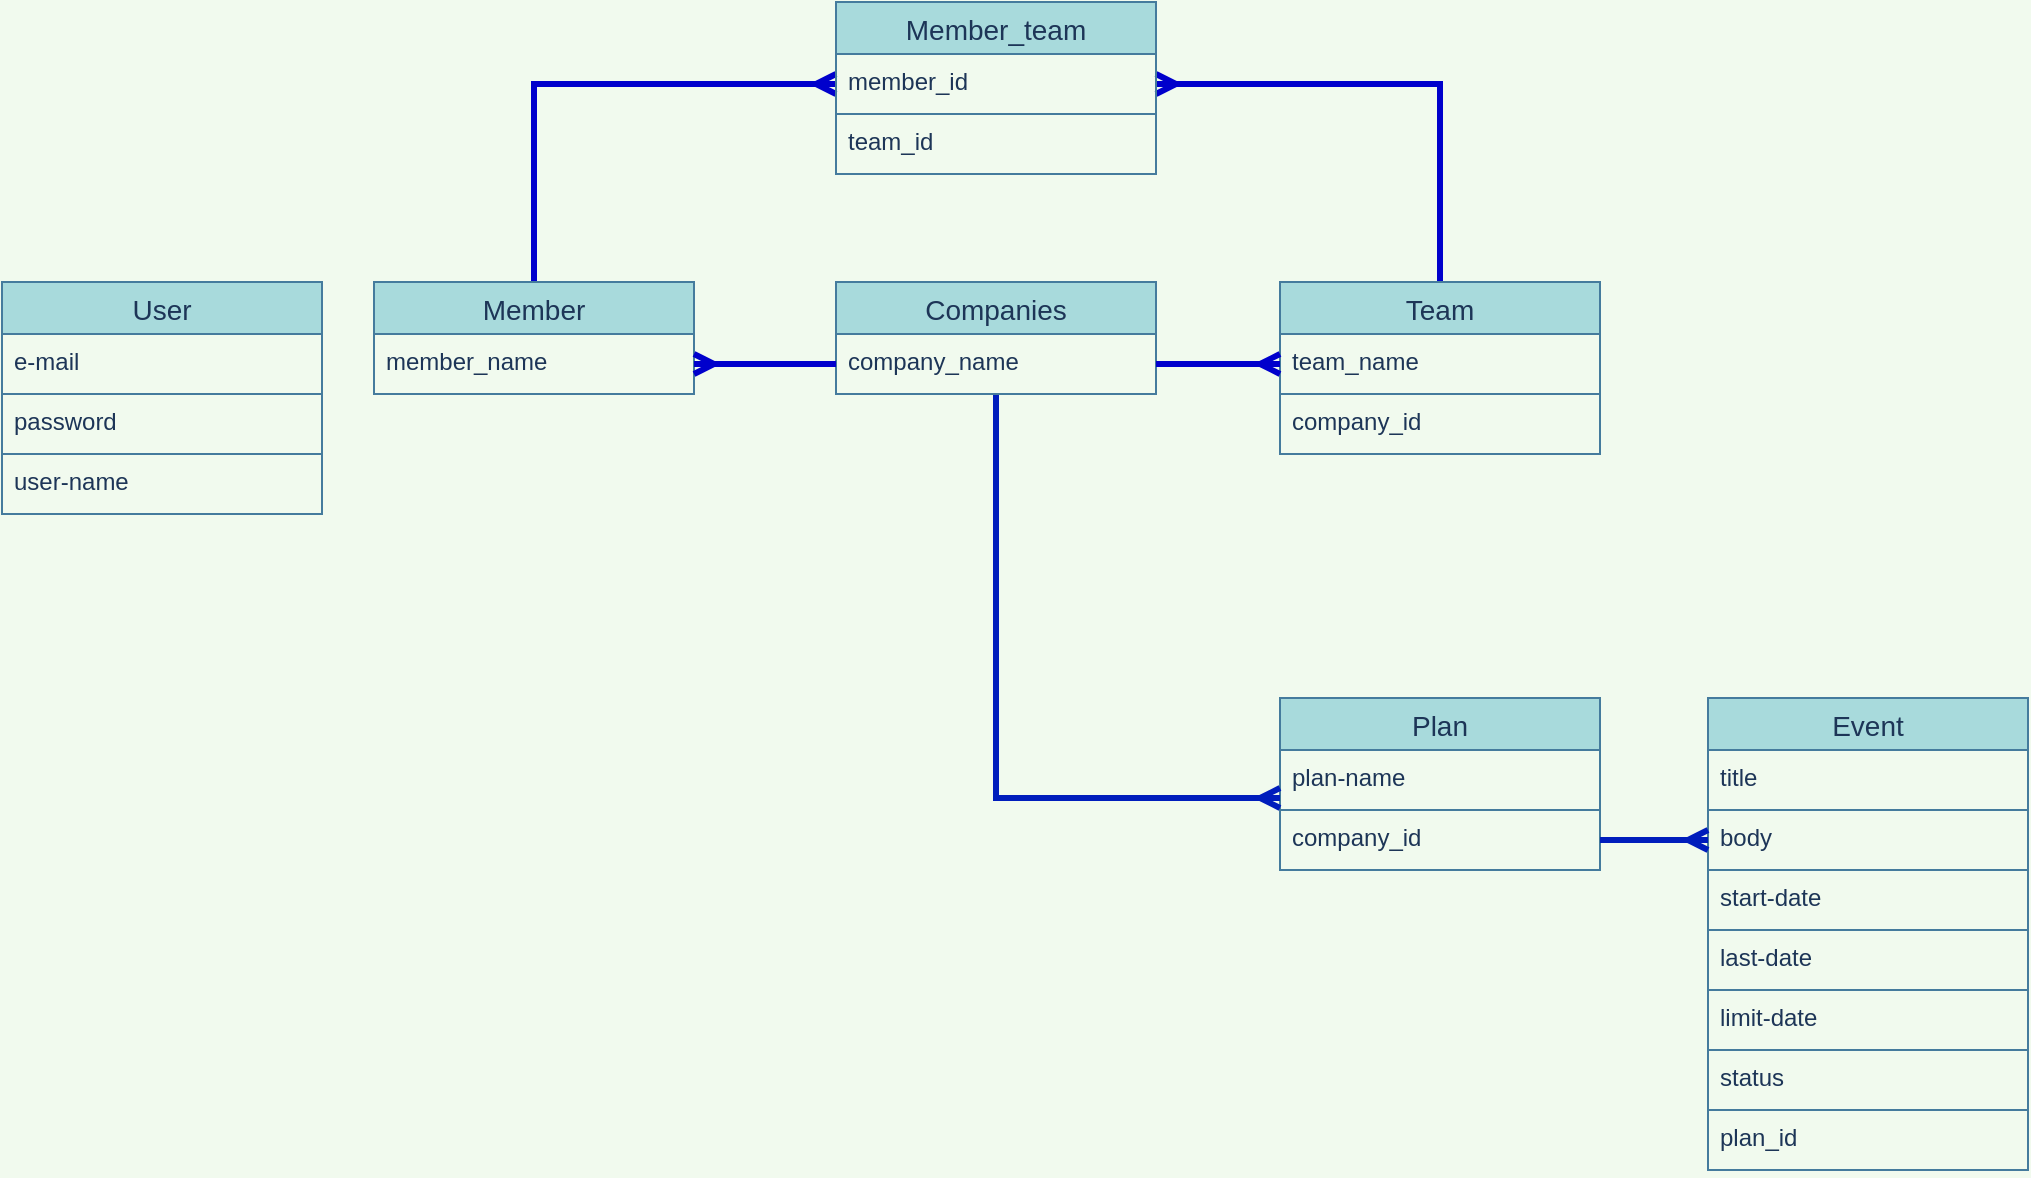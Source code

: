 <mxfile>
    <diagram id="LnnPxdUhn0KbE4hj7xlr" name="ページ1">
        <mxGraphModel dx="1735" dy="567" grid="0" gridSize="10" guides="1" tooltips="1" connect="1" arrows="1" fold="1" page="1" pageScale="1" pageWidth="1100" pageHeight="850" background="#F1FAEE" math="0" shadow="0">
            <root>
                <mxCell id="0"/>
                <mxCell id="1" parent="0"/>
                <mxCell id="66" style="edgeStyle=orthogonalEdgeStyle;rounded=0;orthogonalLoop=1;jettySize=auto;html=1;exitX=0.5;exitY=0;exitDx=0;exitDy=0;entryX=0;entryY=0.5;entryDx=0;entryDy=0;startArrow=none;startFill=0;endArrow=ERmany;endFill=0;strokeColor=#0000CC;strokeWidth=3;" parent="1" source="2" target="38" edge="1">
                    <mxGeometry relative="1" as="geometry"/>
                </mxCell>
                <mxCell id="2" value="Member" style="swimlane;fontStyle=0;childLayout=stackLayout;horizontal=1;startSize=26;horizontalStack=0;resizeParent=1;resizeParentMax=0;resizeLast=0;collapsible=1;marginBottom=0;align=center;fontSize=14;strokeColor=#457B9D;fillColor=#A8DADC;shadow=0;fontColor=#1D3557;" parent="1" vertex="1">
                    <mxGeometry x="-890" y="180" width="160" height="56" as="geometry"/>
                </mxCell>
                <mxCell id="4" value="member_name" style="text;fillColor=none;spacingLeft=4;spacingRight=4;overflow=hidden;rotatable=0;points=[[0,0.5],[1,0.5]];portConstraint=eastwest;fontSize=12;strokeColor=#457B9D;fontColor=#1D3557;shadow=0;" parent="2" vertex="1">
                    <mxGeometry y="26" width="160" height="30" as="geometry"/>
                </mxCell>
                <mxCell id="65" style="edgeStyle=orthogonalEdgeStyle;rounded=0;orthogonalLoop=1;jettySize=auto;html=1;exitX=0.5;exitY=0;exitDx=0;exitDy=0;entryX=1;entryY=0.5;entryDx=0;entryDy=0;startArrow=none;startFill=0;endArrow=ERmany;endFill=0;strokeColor=#0000CC;strokeWidth=3;" parent="1" source="10" target="38" edge="1">
                    <mxGeometry relative="1" as="geometry"/>
                </mxCell>
                <mxCell id="10" value="Team" style="swimlane;fontStyle=0;childLayout=stackLayout;horizontal=1;startSize=26;horizontalStack=0;resizeParent=1;resizeParentMax=0;resizeLast=0;collapsible=1;marginBottom=0;align=center;fontSize=14;strokeColor=#457B9D;fillColor=#A8DADC;shadow=0;fontColor=#1D3557;" parent="1" vertex="1">
                    <mxGeometry x="-437" y="180" width="160" height="86" as="geometry"/>
                </mxCell>
                <mxCell id="11" value="team_name" style="text;fillColor=none;spacingLeft=4;spacingRight=4;overflow=hidden;rotatable=0;points=[[0,0.5],[1,0.5]];portConstraint=eastwest;fontSize=12;strokeColor=#457B9D;fontColor=#1D3557;shadow=0;" parent="10" vertex="1">
                    <mxGeometry y="26" width="160" height="30" as="geometry"/>
                </mxCell>
                <mxCell id="30" value="company_id" style="text;fillColor=none;spacingLeft=4;spacingRight=4;overflow=hidden;rotatable=0;points=[[0,0.5],[1,0.5]];portConstraint=eastwest;fontSize=12;strokeColor=#457B9D;fontColor=#1D3557;shadow=0;" parent="10" vertex="1">
                    <mxGeometry y="56" width="160" height="30" as="geometry"/>
                </mxCell>
                <mxCell id="15" value="Plan" style="swimlane;fontStyle=0;childLayout=stackLayout;horizontal=1;startSize=26;horizontalStack=0;resizeParent=1;resizeParentMax=0;resizeLast=0;collapsible=1;marginBottom=0;align=center;fontSize=14;strokeColor=#457B9D;fillColor=#A8DADC;shadow=0;fontColor=#1D3557;" parent="1" vertex="1">
                    <mxGeometry x="-437" y="388" width="160" height="86" as="geometry"/>
                </mxCell>
                <mxCell id="55" value="plan-name" style="text;fillColor=none;spacingLeft=4;spacingRight=4;overflow=hidden;rotatable=0;points=[[0,0.5],[1,0.5]];portConstraint=eastwest;fontSize=12;strokeColor=#457B9D;fontColor=#1D3557;shadow=0;" parent="15" vertex="1">
                    <mxGeometry y="26" width="160" height="30" as="geometry"/>
                </mxCell>
                <mxCell id="27" value="company_id" style="text;fillColor=none;spacingLeft=4;spacingRight=4;overflow=hidden;rotatable=0;points=[[0,0.5],[1,0.5]];portConstraint=eastwest;fontSize=12;strokeColor=#457B9D;fontColor=#1D3557;shadow=0;" parent="15" vertex="1">
                    <mxGeometry y="56" width="160" height="30" as="geometry"/>
                </mxCell>
                <mxCell id="86" style="edgeStyle=orthogonalEdgeStyle;rounded=0;orthogonalLoop=1;jettySize=auto;html=1;fillColor=#0050ef;strokeColor=#001DBC;strokeWidth=3;endArrow=ERmany;endFill=0;" edge="1" parent="1" source="28">
                    <mxGeometry relative="1" as="geometry">
                        <mxPoint x="-437" y="438" as="targetPoint"/>
                        <Array as="points">
                            <mxPoint x="-579" y="438"/>
                        </Array>
                    </mxGeometry>
                </mxCell>
                <mxCell id="28" value="Companies" style="swimlane;fontStyle=0;childLayout=stackLayout;horizontal=1;startSize=26;horizontalStack=0;resizeParent=1;resizeParentMax=0;resizeLast=0;collapsible=1;marginBottom=0;align=center;fontSize=14;strokeColor=#457B9D;fillColor=#A8DADC;shadow=0;fontColor=#1D3557;" parent="1" vertex="1">
                    <mxGeometry x="-659" y="180" width="160" height="56" as="geometry"/>
                </mxCell>
                <mxCell id="29" value="company_name" style="text;fillColor=none;spacingLeft=4;spacingRight=4;overflow=hidden;rotatable=0;points=[[0,0.5],[1,0.5]];portConstraint=eastwest;fontSize=12;strokeColor=#457B9D;fontColor=#1D3557;shadow=0;" parent="28" vertex="1">
                    <mxGeometry y="26" width="160" height="30" as="geometry"/>
                </mxCell>
                <mxCell id="37" value="Member_team" style="swimlane;fontStyle=0;childLayout=stackLayout;horizontal=1;startSize=26;horizontalStack=0;resizeParent=1;resizeParentMax=0;resizeLast=0;collapsible=1;marginBottom=0;align=center;fontSize=14;strokeColor=#457B9D;fillColor=#A8DADC;shadow=0;fontColor=#1D3557;" parent="1" vertex="1">
                    <mxGeometry x="-659" y="40" width="160" height="86" as="geometry"/>
                </mxCell>
                <mxCell id="38" value="member_id" style="text;fillColor=none;spacingLeft=4;spacingRight=4;overflow=hidden;rotatable=0;points=[[0,0.5],[1,0.5]];portConstraint=eastwest;fontSize=12;strokeColor=#457B9D;fontColor=#1D3557;shadow=0;" parent="37" vertex="1">
                    <mxGeometry y="26" width="160" height="30" as="geometry"/>
                </mxCell>
                <mxCell id="39" value="team_id" style="text;fillColor=none;spacingLeft=4;spacingRight=4;overflow=hidden;rotatable=0;points=[[0,0.5],[1,0.5]];portConstraint=eastwest;fontSize=12;strokeColor=#457B9D;fontColor=#1D3557;shadow=0;" parent="37" vertex="1">
                    <mxGeometry y="56" width="160" height="30" as="geometry"/>
                </mxCell>
                <mxCell id="63" style="edgeStyle=orthogonalEdgeStyle;rounded=0;orthogonalLoop=1;jettySize=auto;html=1;exitX=1;exitY=0.5;exitDx=0;exitDy=0;entryX=0;entryY=0.5;entryDx=0;entryDy=0;startArrow=ERmany;startFill=0;endArrow=none;endFill=0;strokeColor=#0000CC;strokeWidth=3;" parent="1" source="4" target="29" edge="1">
                    <mxGeometry relative="1" as="geometry"/>
                </mxCell>
                <mxCell id="67" style="edgeStyle=orthogonalEdgeStyle;rounded=0;orthogonalLoop=1;jettySize=auto;html=1;entryX=0;entryY=0.5;entryDx=0;entryDy=0;startArrow=none;startFill=0;endArrow=ERmany;endFill=0;strokeColor=#0000CC;strokeWidth=3;" parent="1" source="29" target="11" edge="1">
                    <mxGeometry relative="1" as="geometry">
                        <mxPoint x="-442" y="409" as="sourcePoint"/>
                    </mxGeometry>
                </mxCell>
                <mxCell id="73" value="User" style="swimlane;fontStyle=0;childLayout=stackLayout;horizontal=1;startSize=26;horizontalStack=0;resizeParent=1;resizeParentMax=0;resizeLast=0;collapsible=1;marginBottom=0;align=center;fontSize=14;strokeColor=#457B9D;fillColor=#A8DADC;shadow=0;fontColor=#1D3557;" parent="1" vertex="1">
                    <mxGeometry x="-1076" y="180" width="160" height="116" as="geometry"/>
                </mxCell>
                <mxCell id="74" value="e-mail" style="text;fillColor=none;spacingLeft=4;spacingRight=4;overflow=hidden;rotatable=0;points=[[0,0.5],[1,0.5]];portConstraint=eastwest;fontSize=12;strokeColor=#457B9D;fontColor=#1D3557;shadow=0;" parent="73" vertex="1">
                    <mxGeometry y="26" width="160" height="30" as="geometry"/>
                </mxCell>
                <mxCell id="75" value="password" style="text;fillColor=none;spacingLeft=4;spacingRight=4;overflow=hidden;rotatable=0;points=[[0,0.5],[1,0.5]];portConstraint=eastwest;fontSize=12;strokeColor=#457B9D;fontColor=#1D3557;shadow=0;" parent="73" vertex="1">
                    <mxGeometry y="56" width="160" height="30" as="geometry"/>
                </mxCell>
                <mxCell id="76" value="user-name" style="text;fillColor=none;spacingLeft=4;spacingRight=4;overflow=hidden;rotatable=0;points=[[0,0.5],[1,0.5]];portConstraint=eastwest;fontSize=12;strokeColor=#457B9D;fontColor=#1D3557;shadow=0;" parent="73" vertex="1">
                    <mxGeometry y="86" width="160" height="30" as="geometry"/>
                </mxCell>
                <mxCell id="77" value="Event" style="swimlane;fontStyle=0;childLayout=stackLayout;horizontal=1;startSize=26;horizontalStack=0;resizeParent=1;resizeParentMax=0;resizeLast=0;collapsible=1;marginBottom=0;align=center;fontSize=14;strokeColor=#457B9D;fillColor=#A8DADC;shadow=0;fontColor=#1D3557;" vertex="1" parent="1">
                    <mxGeometry x="-223" y="388" width="160" height="236" as="geometry"/>
                </mxCell>
                <mxCell id="78" value="title" style="text;fillColor=none;spacingLeft=4;spacingRight=4;overflow=hidden;rotatable=0;points=[[0,0.5],[1,0.5]];portConstraint=eastwest;fontSize=12;strokeColor=#457B9D;fontColor=#1D3557;shadow=0;" vertex="1" parent="77">
                    <mxGeometry y="26" width="160" height="30" as="geometry"/>
                </mxCell>
                <mxCell id="79" value="body" style="text;fillColor=none;spacingLeft=4;spacingRight=4;overflow=hidden;rotatable=0;points=[[0,0.5],[1,0.5]];portConstraint=eastwest;fontSize=12;strokeColor=#457B9D;fontColor=#1D3557;shadow=0;" vertex="1" parent="77">
                    <mxGeometry y="56" width="160" height="30" as="geometry"/>
                </mxCell>
                <mxCell id="80" value="start-date" style="text;fillColor=none;spacingLeft=4;spacingRight=4;overflow=hidden;rotatable=0;points=[[0,0.5],[1,0.5]];portConstraint=eastwest;fontSize=12;strokeColor=#457B9D;fontColor=#1D3557;shadow=0;" vertex="1" parent="77">
                    <mxGeometry y="86" width="160" height="30" as="geometry"/>
                </mxCell>
                <mxCell id="81" value="last-date" style="text;fillColor=none;spacingLeft=4;spacingRight=4;overflow=hidden;rotatable=0;points=[[0,0.5],[1,0.5]];portConstraint=eastwest;fontSize=12;strokeColor=#457B9D;fontColor=#1D3557;shadow=0;" vertex="1" parent="77">
                    <mxGeometry y="116" width="160" height="30" as="geometry"/>
                </mxCell>
                <mxCell id="82" value="limit-date" style="text;fillColor=none;spacingLeft=4;spacingRight=4;overflow=hidden;rotatable=0;points=[[0,0.5],[1,0.5]];portConstraint=eastwest;fontSize=12;strokeColor=#457B9D;fontColor=#1D3557;shadow=0;" vertex="1" parent="77">
                    <mxGeometry y="146" width="160" height="30" as="geometry"/>
                </mxCell>
                <mxCell id="83" value="status" style="text;fillColor=none;spacingLeft=4;spacingRight=4;overflow=hidden;rotatable=0;points=[[0,0.5],[1,0.5]];portConstraint=eastwest;fontSize=12;strokeColor=#457B9D;fontColor=#1D3557;shadow=0;" vertex="1" parent="77">
                    <mxGeometry y="176" width="160" height="30" as="geometry"/>
                </mxCell>
                <mxCell id="85" value="plan_id" style="text;fillColor=none;spacingLeft=4;spacingRight=4;overflow=hidden;rotatable=0;points=[[0,0.5],[1,0.5]];portConstraint=eastwest;fontSize=12;strokeColor=#457B9D;fontColor=#1D3557;shadow=0;" vertex="1" parent="77">
                    <mxGeometry y="206" width="160" height="30" as="geometry"/>
                </mxCell>
                <mxCell id="87" style="edgeStyle=orthogonalEdgeStyle;rounded=0;orthogonalLoop=1;jettySize=auto;html=1;entryX=0;entryY=0.5;entryDx=0;entryDy=0;endArrow=ERmany;endFill=0;strokeWidth=3;fillColor=#0050ef;strokeColor=#001DBC;" edge="1" parent="1" source="27" target="79">
                    <mxGeometry relative="1" as="geometry">
                        <mxPoint x="-277" y="519" as="sourcePoint"/>
                    </mxGeometry>
                </mxCell>
            </root>
        </mxGraphModel>
    </diagram>
</mxfile>